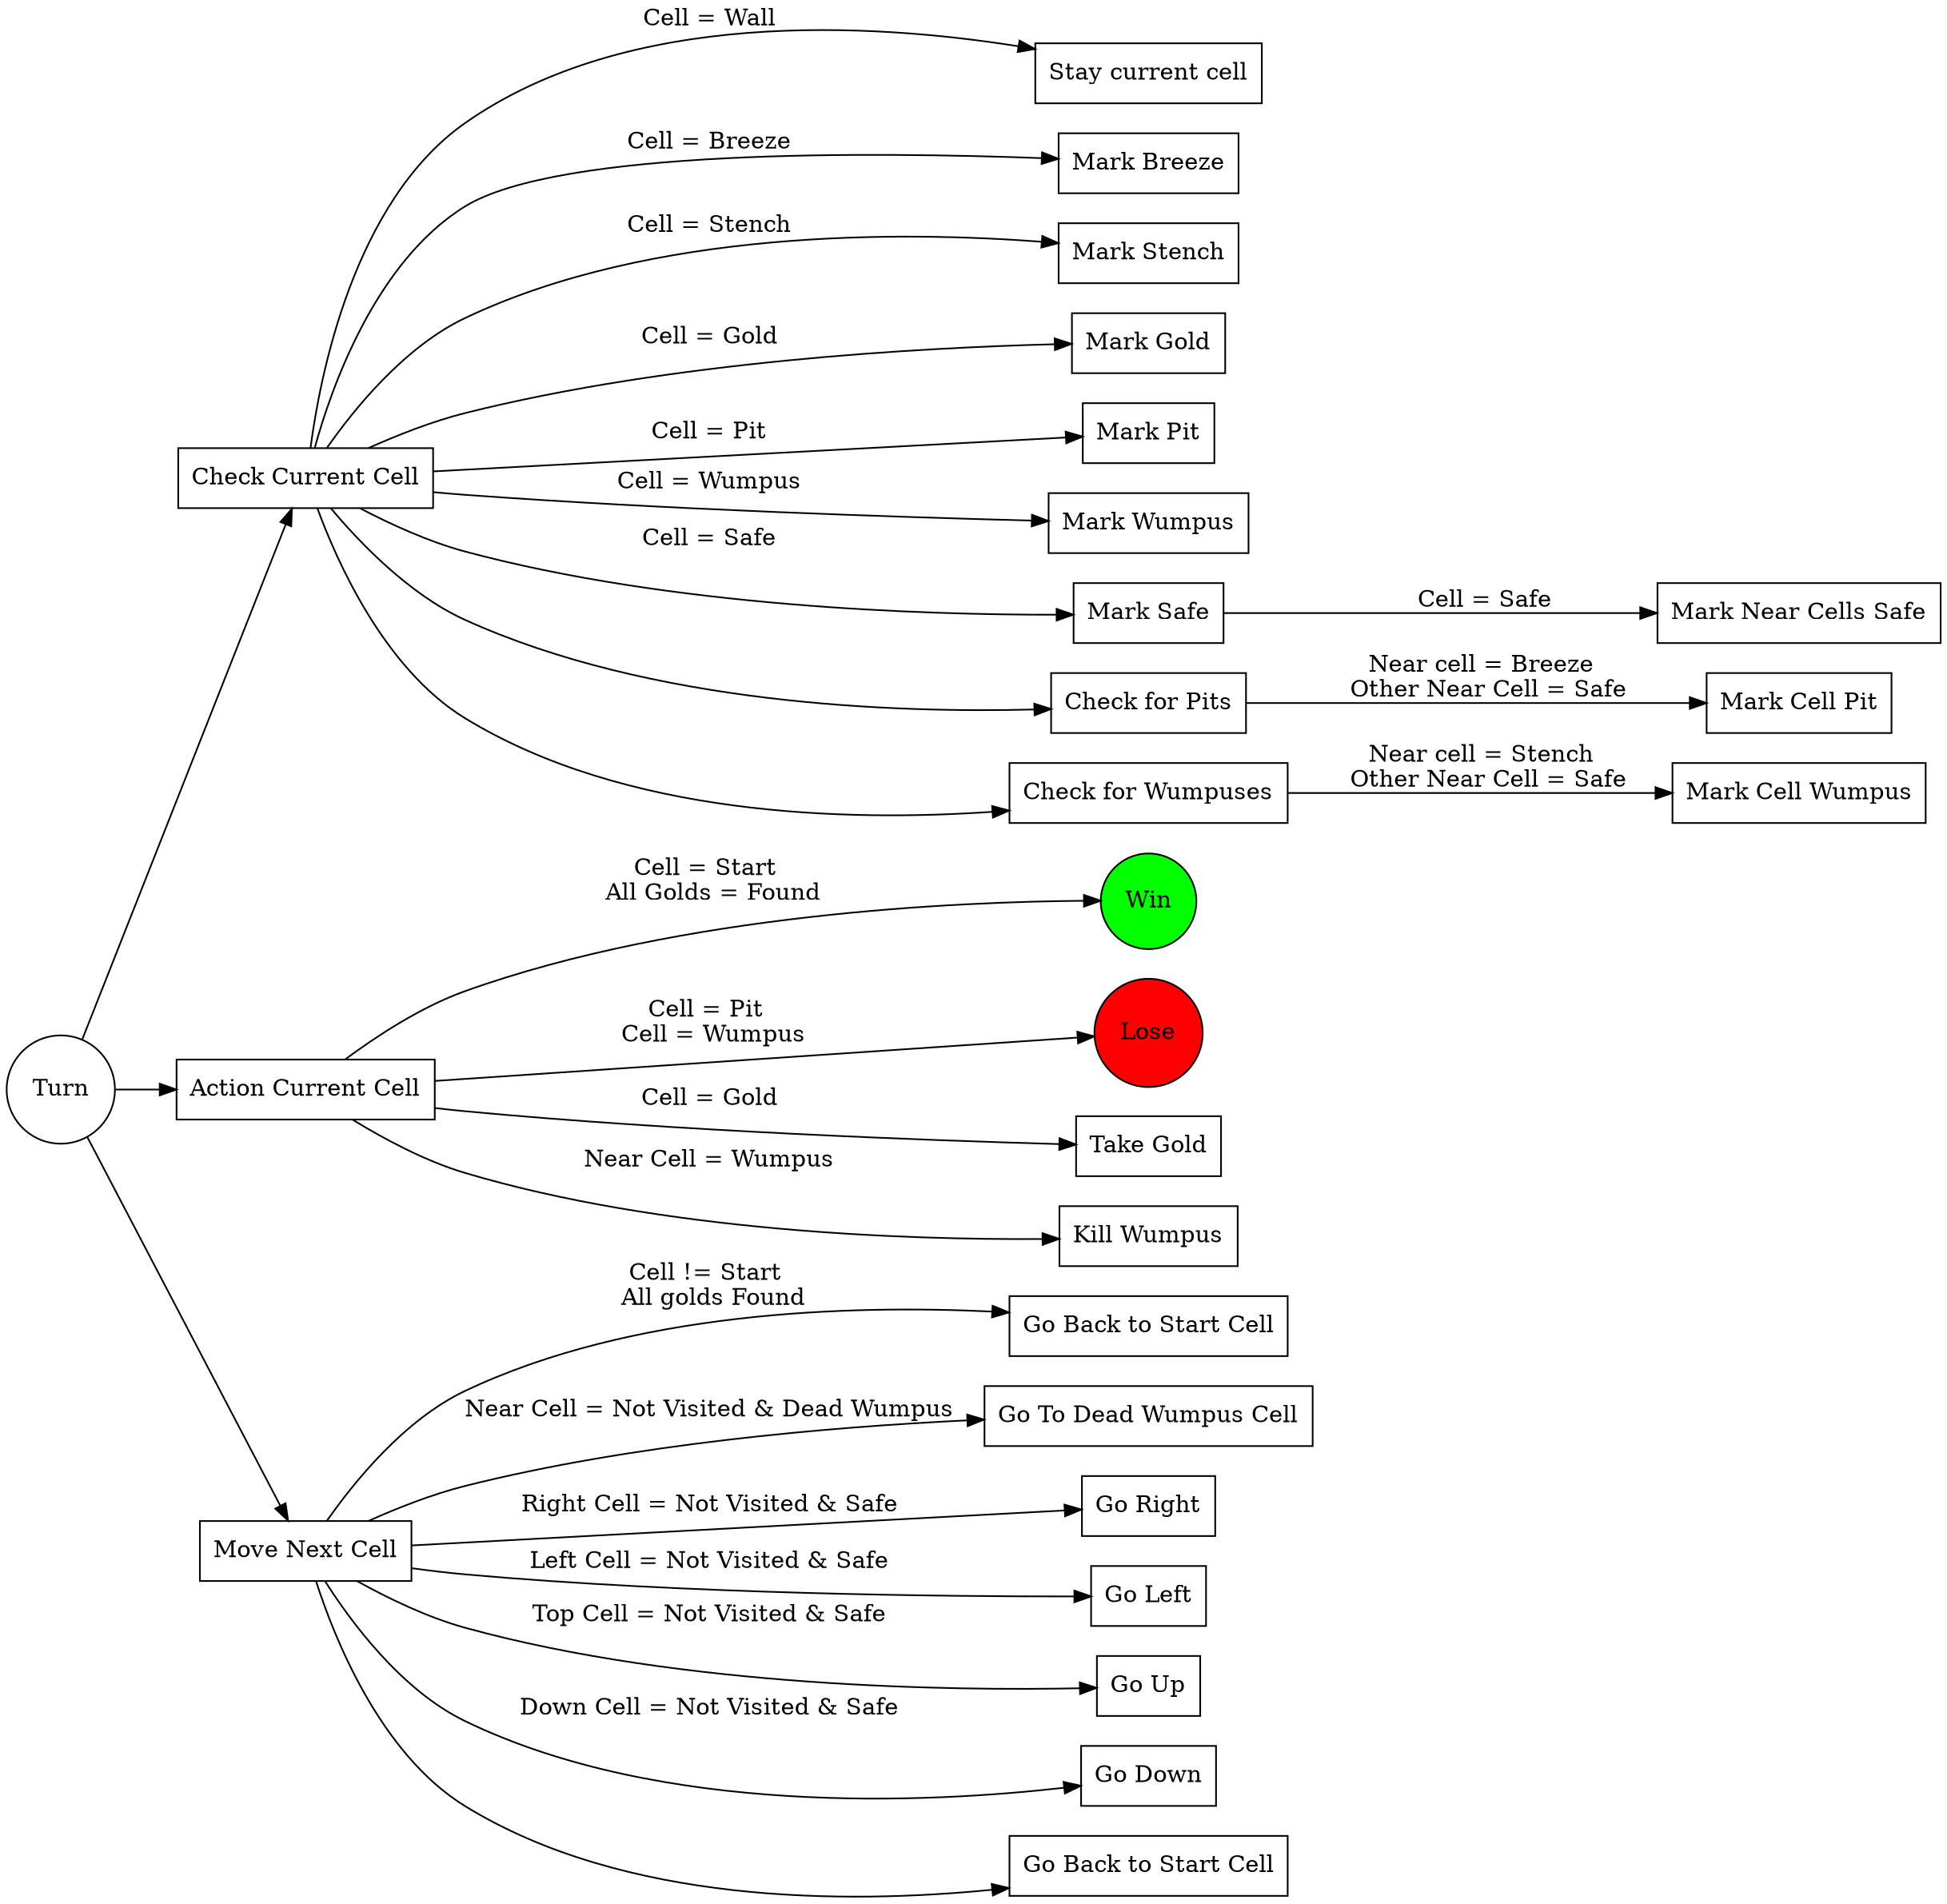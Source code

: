 digraph WumpusWorldGraph {

    /* Entities */
    nextMove [label="Turn", shape="circle",]
    checkCell [label="Check Current Cell", shape="rectangle"]
    actionCell [label="Action Current Cell", shape="rectangle"]
    prologMove [label="Move Next Cell", shape="rectangle"]
    
    /* Relationships */
    nextMove -> actionCell
    nextMove -> prologMove
    nextMove -> checkCell

    /* Ranks */
    // rankdir = TB
    rankdir = LR

    subgraph {
        /* Entities */
        stayCell [label="Stay current cell", shape="rectangle"]

        cellBreeze [label="Mark Breeze", shape="rectangle"]
        cellStench [label="Mark Stench", shape="rectangle"]
        cellGold [label="Mark Gold", shape="rectangle"]
        cellPit [label="Mark Pit", shape="rectangle"]
        cellWumpus [label="Mark Wumpus", shape="rectangle"]

        cellSafe [label="Mark Safe", shape="rectangle"]
        nearCellSafe [label="Mark Near Cells Safe", shape="rectangle"]

        checkForPit[label="Check for Pits", shape="rectangle"]
        checkForWumpus[label="Check for Wumpuses", shape="rectangle"]

        markWumpus[label="Mark Cell Wumpus", shape="rectangle"]
        markPit[label="Mark Cell Pit", shape="rectangle"]

        /* Relationships */
        checkCell -> stayCell[label= "Cell = Wall"]
        checkCell -> cellBreeze[label= "Cell = Breeze"]
        checkCell -> cellStench[label= "Cell = Stench"]
        checkCell -> cellGold[label= "Cell = Gold"]
        checkCell -> cellWumpus[label= "Cell = Wumpus"]
        checkCell -> cellPit[label= "Cell = Pit"]
        checkCell -> cellSafe[label= "Cell = Safe"]
        cellSafe -> nearCellSafe[label= "Cell = Safe"]

        checkCell -> checkForWumpus
        checkForWumpus -> markWumpus[label= "Near cell = Stench \n Other Near Cell = Safe"]
        checkCell -> checkForPit
        checkForPit -> markPit[label= "Near cell = Breeze \n Other Near Cell = Safe"] 
    }


    subgraph {
        /* Entities */
        gameOverWin [label="Win", shape="circle", style=filled, fillcolor=green]
        gameOverLose [label="Lose", shape="circle", style=filled, fillcolor=red]
        takeGold [label="Take Gold", shape="rectangle"]
        killWumpus [label="Kill Wumpus", shape="rectangle"]

        /* Relationships */
        actionCell -> gameOverWin [label= "Cell = Start \n All Golds = Found"]
        actionCell -> gameOverLose [label= "Cell = Pit \n Cell = Wumpus"]
        actionCell -> takeGold [label= "Cell = Gold"]
        actionCell -> killWumpus[label= "Near Cell = Wumpus"]
    }

    subgraph {
        /* Entities */
        goBack [label="Go Back to Start Cell", shape="rectangle"]
        goWumpusDead [label="Go To Dead Wumpus Cell", shape="rectangle"]
        goRight [label="Go Right", shape="rectangle"]
        goLeft [label="Go Left", shape="rectangle"]
        goUp [label="Go Up", shape="rectangle"]
        goDown [label="Go Down", shape="rectangle"]
        goBack2 [label="Go Back to Start Cell", shape="rectangle"]

        /* Relationships */
        prologMove -> goBack[label= "Cell != Start \n All golds Found"]
        prologMove -> goWumpusDead[label= "Near Cell = Not Visited & Dead Wumpus"]
        prologMove -> goRight[label= "Right Cell = Not Visited & Safe"]
        prologMove -> goLeft[label= "Left Cell = Not Visited & Safe"]
        prologMove -> goUp[label= "Top Cell = Not Visited & Safe"]
        prologMove -> goDown[label= "Down Cell = Not Visited & Safe"]
        prologMove -> goBack2

        /* Ranks */
        // {rank=same; goUp -> goBack;}
    }
}
